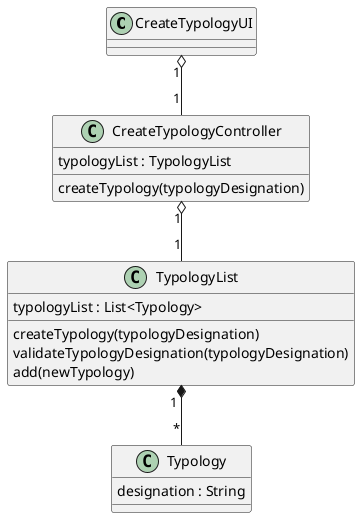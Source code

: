 @startuml

class CreateTypologyUI {
}

class CreateTypologyController {
typologyList : TypologyList
createTypology(typologyDesignation)
}


class TypologyList {
typologyList : List<Typology>
createTypology(typologyDesignation)
validateTypologyDesignation(typologyDesignation)
add(newTypology)
}

class Typology {
designation : String
}

CreateTypologyUI "1" o-- "1" CreateTypologyController
CreateTypologyController "1" o-- "1" TypologyList
TypologyList "1 " *-- "    *" Typology

@enduml